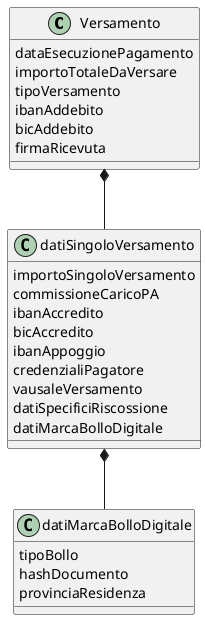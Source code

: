 @startuml

class Versamento {
dataEsecuzionePagamento
importoTotaleDaVersare
tipoVersamento
ibanAddebito
bicAddebito
firmaRicevuta
}


class datiSingoloVersamento{
importoSingoloVersamento
commissioneCaricoPA
ibanAccredito
bicAccredito
ibanAppoggio
credenzialiPagatore
vausaleVersamento
datiSpecificiRiscossione
datiMarcaBolloDigitale
}

class datiMarcaBolloDigitale{
tipoBollo
hashDocumento
provinciaResidenza
}

Versamento  *-down- datiSingoloVersamento

datiSingoloVersamento  *-down- datiMarcaBolloDigitale
@enduml